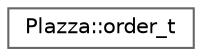 digraph "Graphical Class Hierarchy"
{
 // LATEX_PDF_SIZE
  bgcolor="transparent";
  edge [fontname=Helvetica,fontsize=10,labelfontname=Helvetica,labelfontsize=10];
  node [fontname=Helvetica,fontsize=10,shape=box,height=0.2,width=0.4];
  rankdir="LR";
  Node0 [id="Node000000",label="Plazza::order_t",height=0.2,width=0.4,color="grey40", fillcolor="white", style="filled",URL="$structPlazza_1_1order__t.html",tooltip="Structure representing an order message."];
}
